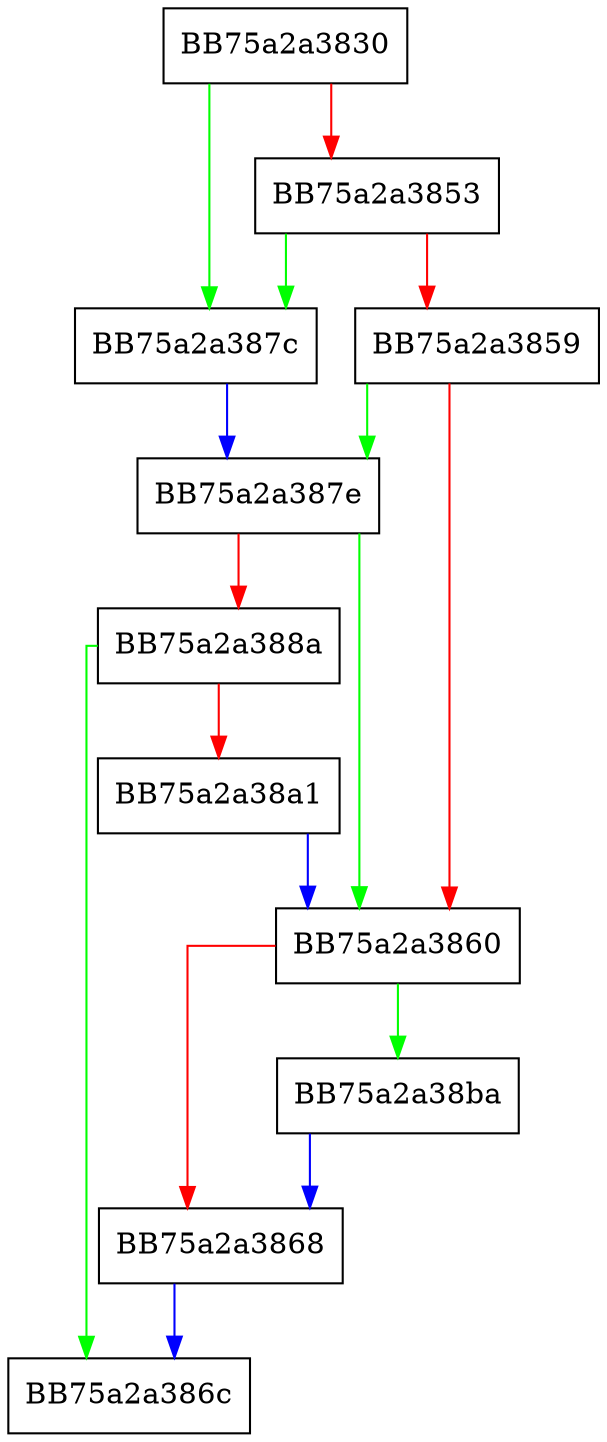 digraph pagerPagecount {
  node [shape="box"];
  graph [splines=ortho];
  BB75a2a3830 -> BB75a2a387c [color="green"];
  BB75a2a3830 -> BB75a2a3853 [color="red"];
  BB75a2a3853 -> BB75a2a387c [color="green"];
  BB75a2a3853 -> BB75a2a3859 [color="red"];
  BB75a2a3859 -> BB75a2a387e [color="green"];
  BB75a2a3859 -> BB75a2a3860 [color="red"];
  BB75a2a3860 -> BB75a2a38ba [color="green"];
  BB75a2a3860 -> BB75a2a3868 [color="red"];
  BB75a2a3868 -> BB75a2a386c [color="blue"];
  BB75a2a387c -> BB75a2a387e [color="blue"];
  BB75a2a387e -> BB75a2a3860 [color="green"];
  BB75a2a387e -> BB75a2a388a [color="red"];
  BB75a2a388a -> BB75a2a386c [color="green"];
  BB75a2a388a -> BB75a2a38a1 [color="red"];
  BB75a2a38a1 -> BB75a2a3860 [color="blue"];
  BB75a2a38ba -> BB75a2a3868 [color="blue"];
}